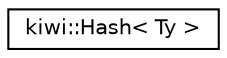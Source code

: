 digraph "Graphical Class Hierarchy"
{
 // LATEX_PDF_SIZE
  edge [fontname="Helvetica",fontsize="10",labelfontname="Helvetica",labelfontsize="10"];
  node [fontname="Helvetica",fontsize="10",shape=record];
  rankdir="LR";
  Node0 [label="kiwi::Hash\< Ty \>",height=0.2,width=0.4,color="black", fillcolor="white", style="filled",URL="$structkiwi_1_1Hash.html",tooltip=" "];
}
